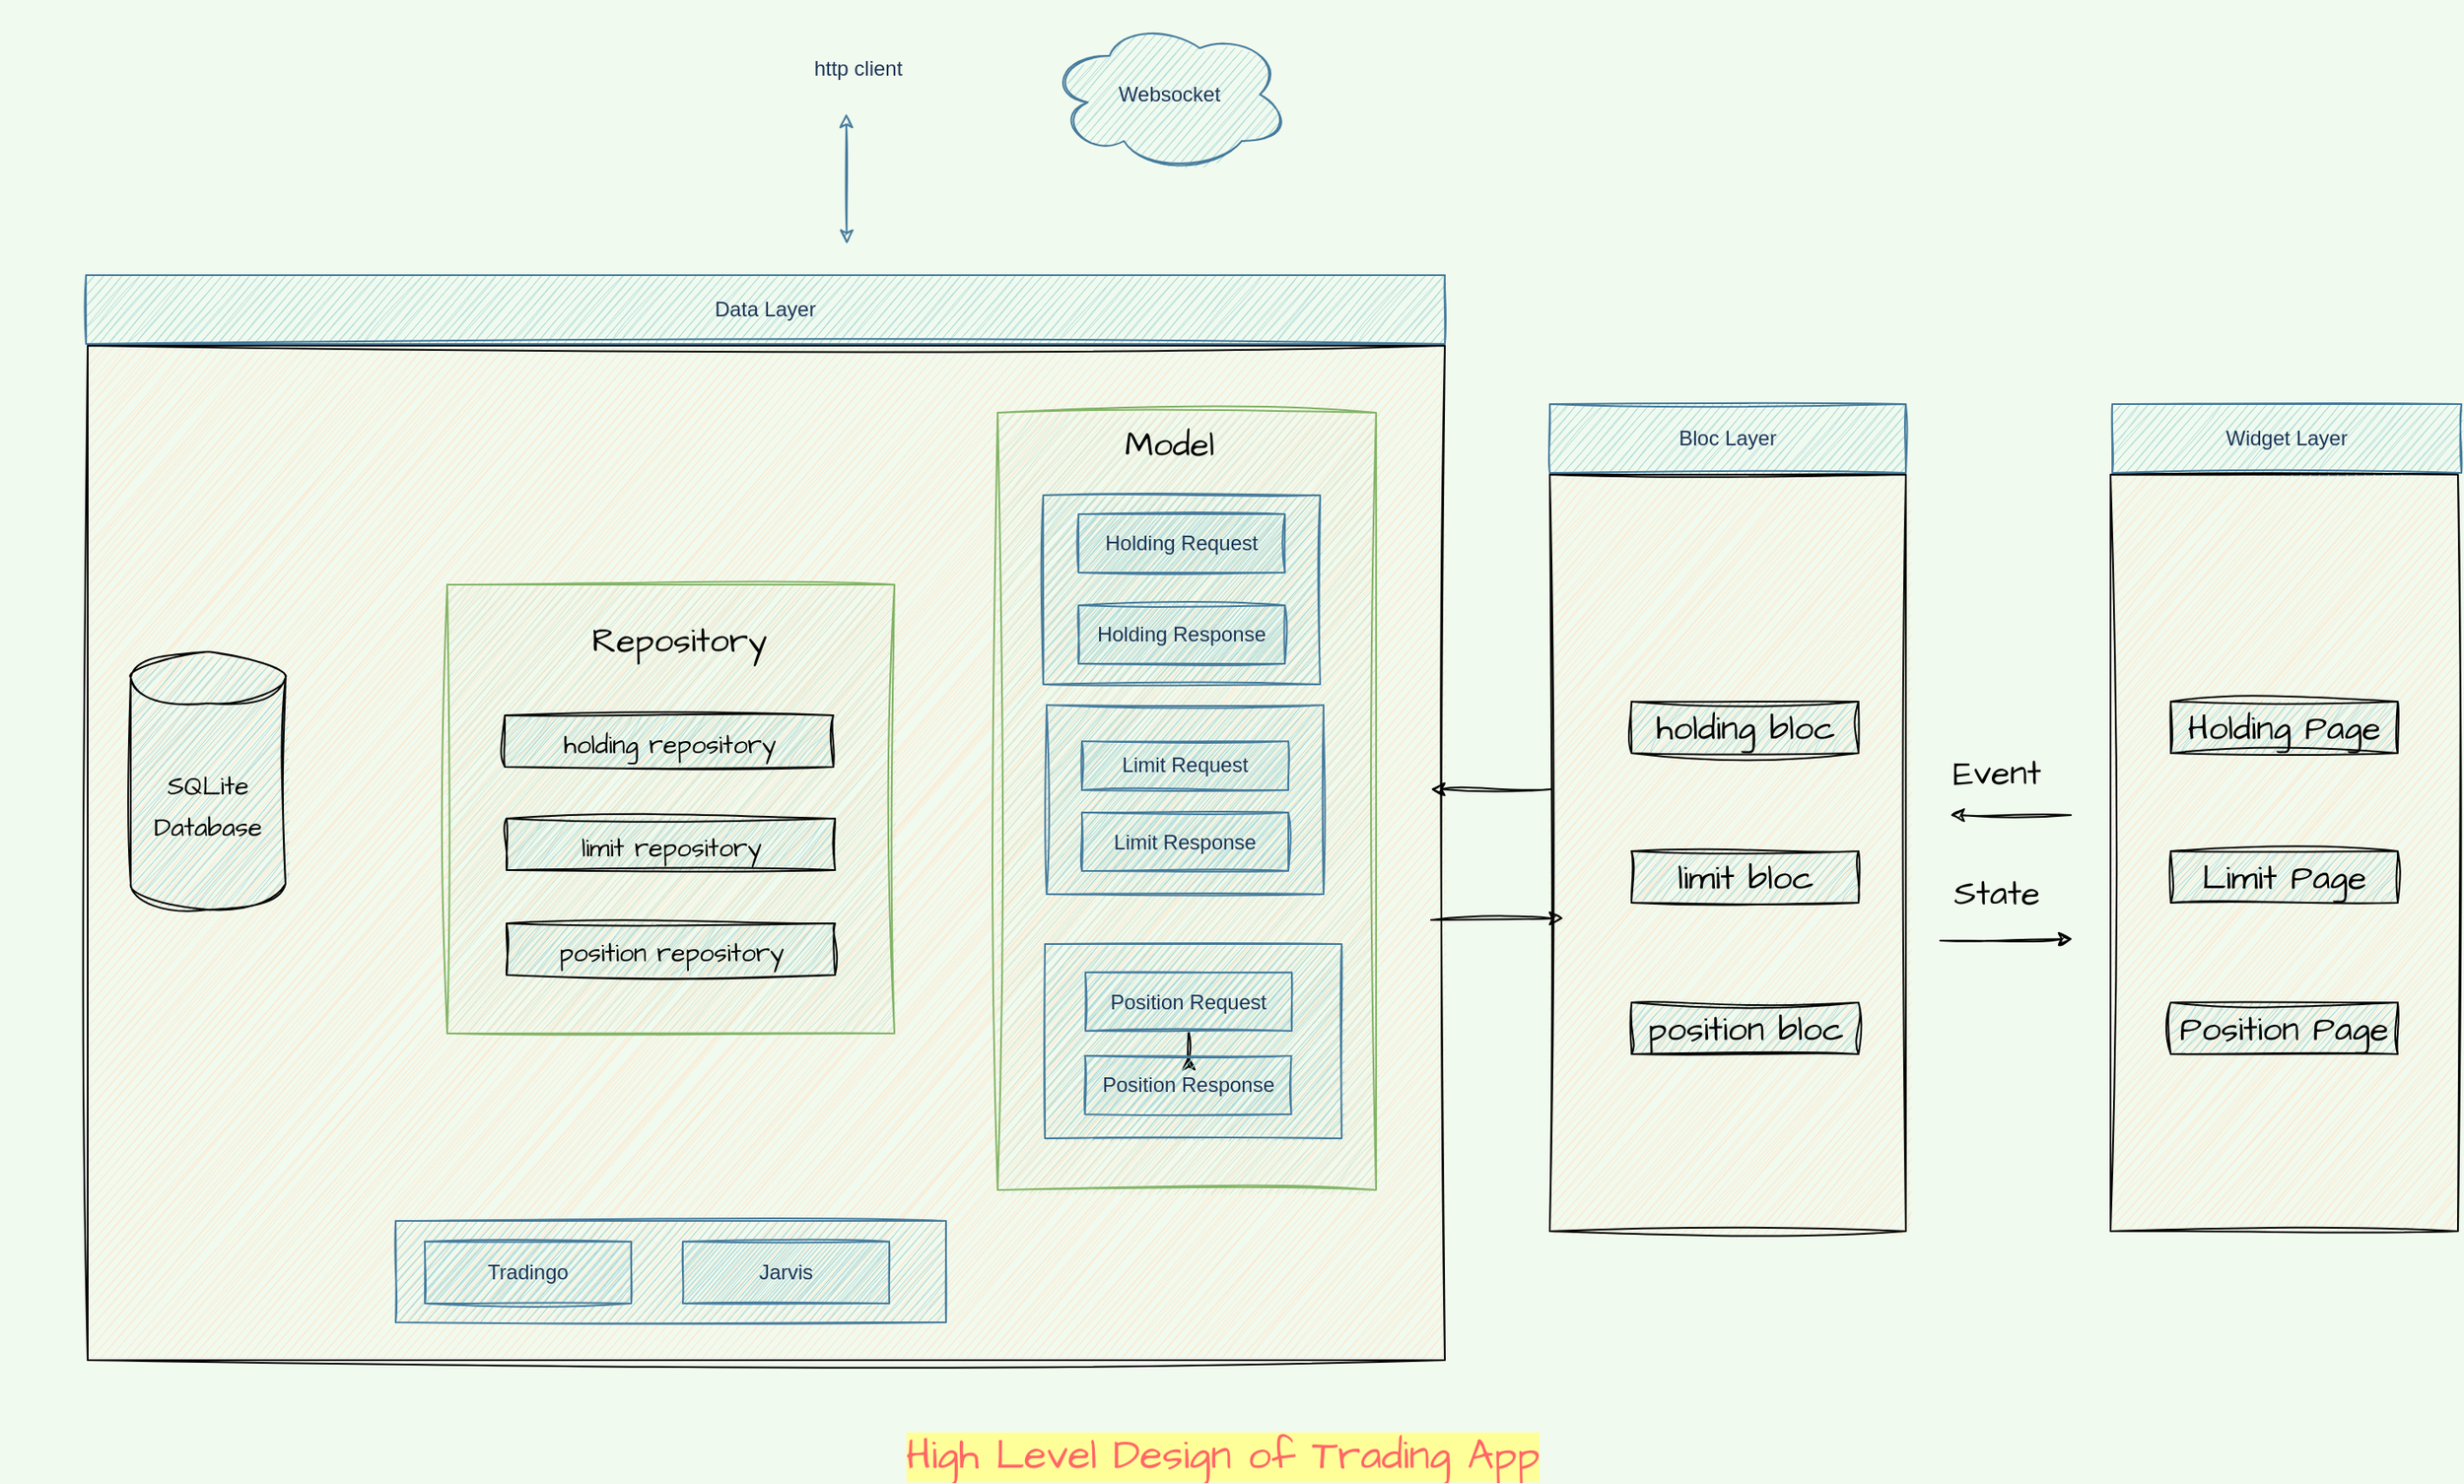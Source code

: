 <mxfile version="21.3.3" type="github">
  <diagram id="k9jgQYV3e8CvBNq1FGnC" name="Page-1">
    <mxGraphModel dx="1793" dy="978" grid="1" gridSize="10" guides="1" tooltips="1" connect="1" arrows="1" fold="1" page="1" pageScale="1" pageWidth="850" pageHeight="1100" background="#F1FAEE" math="0" shadow="0">
      <root>
        <mxCell id="0" />
        <mxCell id="1" parent="0" />
        <mxCell id="6E81scYivjTdyx2A9Fnq-8" value="" style="endArrow=classic;startArrow=classic;html=1;rounded=0;labelBackgroundColor=#F1FAEE;strokeColor=#457B9D;fontColor=#1D3557;sketch=1;exitX=0.5;exitY=1;exitDx=0;exitDy=0;entryX=0.522;entryY=-0.1;entryDx=0;entryDy=0;entryPerimeter=0;" parent="1" edge="1">
          <mxGeometry width="50" height="50" relative="1" as="geometry">
            <mxPoint x="502" y="76" as="sourcePoint" />
            <mxPoint x="502.3" y="152" as="targetPoint" />
          </mxGeometry>
        </mxCell>
        <mxCell id="6E81scYivjTdyx2A9Fnq-23" value="Widget Layer" style="rounded=0;whiteSpace=wrap;html=1;fillColor=#A8DADC;strokeColor=#457B9D;fontColor=#1D3557;sketch=1;" parent="1" vertex="1">
          <mxGeometry x="1238" y="245" width="203" height="40" as="geometry" />
        </mxCell>
        <mxCell id="6E81scYivjTdyx2A9Fnq-25" value="http client" style="rounded=0;whiteSpace=wrap;html=1;fillColor=none;strokeColor=none;fontColor=#1D3557;sketch=1;" parent="1" vertex="1">
          <mxGeometry x="449" y="20" width="120" height="60" as="geometry" />
        </mxCell>
        <mxCell id="6E81scYivjTdyx2A9Fnq-26" value="Websocket" style="ellipse;shape=cloud;whiteSpace=wrap;html=1;fillColor=#A8DADC;strokeColor=#457B9D;fontColor=#1D3557;rounded=0;sketch=1;" parent="1" vertex="1">
          <mxGeometry x="620" y="20" width="140" height="90" as="geometry" />
        </mxCell>
        <mxCell id="6E81scYivjTdyx2A9Fnq-53" value="" style="rounded=0;whiteSpace=wrap;html=1;sketch=1;hachureGap=4;fontFamily=Architects Daughter;fontSource=https%3A%2F%2Ffonts.googleapis.com%2Fcss%3Ffamily%3DArchitects%2BDaughter;fontSize=20;strokeColor=none;fillColor=none;dashed=1;" parent="1" vertex="1">
          <mxGeometry x="10" y="10" width="30" height="30" as="geometry" />
        </mxCell>
        <mxCell id="6E81scYivjTdyx2A9Fnq-60" value="High Level Design of Trading App" style="text;html=1;strokeColor=none;fillColor=none;align=center;verticalAlign=middle;whiteSpace=wrap;rounded=0;dashed=1;labelBackgroundColor=#FFFF99;sketch=1;hachureGap=4;fontFamily=Architects Daughter;fontSource=https%3A%2F%2Ffonts.googleapis.com%2Fcss%3Ffamily%3DArchitects%2BDaughter;fontSize=24;fontColor=#FF6666;" parent="1" vertex="1">
          <mxGeometry x="492" y="842" width="458" height="30" as="geometry" />
        </mxCell>
        <mxCell id="F3TQfuYPn4hS959I6pSN-22" value="" style="rounded=0;whiteSpace=wrap;html=1;sketch=1;hachureGap=4;jiggle=2;curveFitting=1;fontFamily=Architects Daughter;fontSource=https%3A%2F%2Ffonts.googleapis.com%2Fcss%3Ffamily%3DArchitects%2BDaughter;fontSize=20;fillColor=#FFE6CC;" vertex="1" parent="1">
          <mxGeometry x="1237" y="286" width="202" height="440" as="geometry" />
        </mxCell>
        <mxCell id="F3TQfuYPn4hS959I6pSN-27" value="Bloc Layer" style="rounded=0;whiteSpace=wrap;html=1;fillColor=#A8DADC;strokeColor=#457B9D;fontColor=#1D3557;sketch=1;" vertex="1" parent="1">
          <mxGeometry x="911" y="245" width="207" height="40" as="geometry" />
        </mxCell>
        <mxCell id="F3TQfuYPn4hS959I6pSN-28" value="" style="rounded=0;whiteSpace=wrap;html=1;sketch=1;hachureGap=4;jiggle=2;curveFitting=1;fontFamily=Architects Daughter;fontSource=https%3A%2F%2Ffonts.googleapis.com%2Fcss%3Ffamily%3DArchitects%2BDaughter;fontSize=20;fillColor=#FFE6CC;" vertex="1" parent="1">
          <mxGeometry x="911" y="286" width="207" height="440" as="geometry" />
        </mxCell>
        <mxCell id="F3TQfuYPn4hS959I6pSN-29" value="Data Layer" style="rounded=0;whiteSpace=wrap;html=1;fillColor=#A8DADC;strokeColor=#457B9D;fontColor=#1D3557;sketch=1;" vertex="1" parent="1">
          <mxGeometry x="60" y="170" width="790" height="40" as="geometry" />
        </mxCell>
        <mxCell id="F3TQfuYPn4hS959I6pSN-30" value="" style="rounded=0;whiteSpace=wrap;html=1;sketch=1;hachureGap=4;jiggle=2;curveFitting=1;fontFamily=Architects Daughter;fontSource=https%3A%2F%2Ffonts.googleapis.com%2Fcss%3Ffamily%3DArchitects%2BDaughter;fontSize=20;fillColor=#FFE6CC;" vertex="1" parent="1">
          <mxGeometry x="61" y="211" width="789" height="590" as="geometry" />
        </mxCell>
        <mxCell id="F3TQfuYPn4hS959I6pSN-51" value="" style="rounded=0;whiteSpace=wrap;html=1;fillColor=#A8DADC;strokeColor=#457B9D;fontColor=#1D3557;sketch=1;" vertex="1" parent="1">
          <mxGeometry x="240" y="720" width="320" height="59" as="geometry" />
        </mxCell>
        <mxCell id="F3TQfuYPn4hS959I6pSN-54" value="Tradingo " style="rounded=0;whiteSpace=wrap;html=1;fillColor=#A8DADC;strokeColor=#457B9D;fontColor=#1D3557;sketch=1;" vertex="1" parent="1">
          <mxGeometry x="257" y="732" width="120" height="36" as="geometry" />
        </mxCell>
        <mxCell id="F3TQfuYPn4hS959I6pSN-63" value="Jarvis" style="rounded=0;whiteSpace=wrap;html=1;fillColor=#A8DADC;strokeColor=#457B9D;fontColor=#1D3557;sketch=1;" vertex="1" parent="1">
          <mxGeometry x="407" y="732" width="120" height="36" as="geometry" />
        </mxCell>
        <mxCell id="F3TQfuYPn4hS959I6pSN-70" value="" style="endArrow=classic;html=1;rounded=0;sketch=1;hachureGap=4;jiggle=2;curveFitting=1;fontFamily=Architects Daughter;fontSource=https%3A%2F%2Ffonts.googleapis.com%2Fcss%3Ffamily%3DArchitects%2BDaughter;fontSize=16;" edge="1" parent="1">
          <mxGeometry width="50" height="50" relative="1" as="geometry">
            <mxPoint x="842" y="545" as="sourcePoint" />
            <mxPoint x="919" y="544" as="targetPoint" />
          </mxGeometry>
        </mxCell>
        <mxCell id="F3TQfuYPn4hS959I6pSN-71" value="" style="endArrow=classic;html=1;rounded=0;sketch=1;hachureGap=4;jiggle=2;curveFitting=1;fontFamily=Architects Daughter;fontSource=https%3A%2F%2Ffonts.googleapis.com%2Fcss%3Ffamily%3DArchitects%2BDaughter;fontSize=16;entryX=1.015;entryY=0.34;entryDx=0;entryDy=0;entryPerimeter=0;" edge="1" parent="1">
          <mxGeometry width="50" height="50" relative="1" as="geometry">
            <mxPoint x="912" y="469" as="sourcePoint" />
            <mxPoint x="841.75" y="469" as="targetPoint" />
          </mxGeometry>
        </mxCell>
        <mxCell id="F3TQfuYPn4hS959I6pSN-72" value="" style="endArrow=classic;html=1;rounded=0;sketch=1;hachureGap=4;jiggle=2;curveFitting=1;fontFamily=Architects Daughter;fontSource=https%3A%2F%2Ffonts.googleapis.com%2Fcss%3Ffamily%3DArchitects%2BDaughter;fontSize=16;" edge="1" parent="1">
          <mxGeometry width="50" height="50" relative="1" as="geometry">
            <mxPoint x="1138" y="557" as="sourcePoint" />
            <mxPoint x="1215" y="556" as="targetPoint" />
          </mxGeometry>
        </mxCell>
        <mxCell id="F3TQfuYPn4hS959I6pSN-73" value="" style="endArrow=classic;html=1;rounded=0;sketch=1;hachureGap=4;jiggle=2;curveFitting=1;fontFamily=Architects Daughter;fontSource=https%3A%2F%2Ffonts.googleapis.com%2Fcss%3Ffamily%3DArchitects%2BDaughter;fontSize=16;entryX=1.015;entryY=0.34;entryDx=0;entryDy=0;entryPerimeter=0;" edge="1" parent="1">
          <mxGeometry width="50" height="50" relative="1" as="geometry">
            <mxPoint x="1214" y="484" as="sourcePoint" />
            <mxPoint x="1143.75" y="484" as="targetPoint" />
          </mxGeometry>
        </mxCell>
        <mxCell id="F3TQfuYPn4hS959I6pSN-75" value="Event" style="text;html=1;strokeColor=none;fillColor=none;align=center;verticalAlign=middle;whiteSpace=wrap;rounded=0;fontSize=20;fontFamily=Architects Daughter;" vertex="1" parent="1">
          <mxGeometry x="1141" y="444" width="60" height="30" as="geometry" />
        </mxCell>
        <mxCell id="F3TQfuYPn4hS959I6pSN-76" value="State" style="text;html=1;strokeColor=none;fillColor=none;align=center;verticalAlign=middle;whiteSpace=wrap;rounded=0;fontSize=20;fontFamily=Architects Daughter;" vertex="1" parent="1">
          <mxGeometry x="1141" y="514" width="60" height="30" as="geometry" />
        </mxCell>
        <mxCell id="F3TQfuYPn4hS959I6pSN-78" value="limit bloc" style="rounded=0;whiteSpace=wrap;html=1;sketch=1;hachureGap=4;jiggle=2;curveFitting=1;fontFamily=Architects Daughter;fontSource=https%3A%2F%2Ffonts.googleapis.com%2Fcss%3Ffamily%3DArchitects%2BDaughter;fontSize=20;fillColor=#A8DADC;" vertex="1" parent="1">
          <mxGeometry x="958.5" y="505" width="132" height="30" as="geometry" />
        </mxCell>
        <mxCell id="F3TQfuYPn4hS959I6pSN-79" value="holding bloc" style="rounded=0;whiteSpace=wrap;html=1;sketch=1;hachureGap=4;jiggle=2;curveFitting=1;fontFamily=Architects Daughter;fontSource=https%3A%2F%2Ffonts.googleapis.com%2Fcss%3Ffamily%3DArchitects%2BDaughter;fontSize=20;fillColor=#A8DADC;" vertex="1" parent="1">
          <mxGeometry x="958.5" y="418" width="132" height="30" as="geometry" />
        </mxCell>
        <mxCell id="F3TQfuYPn4hS959I6pSN-80" value="position bloc" style="rounded=0;whiteSpace=wrap;html=1;sketch=1;hachureGap=4;jiggle=2;curveFitting=1;fontFamily=Architects Daughter;fontSource=https%3A%2F%2Ffonts.googleapis.com%2Fcss%3Ffamily%3DArchitects%2BDaughter;fontSize=20;fillColor=#A8DADC;" vertex="1" parent="1">
          <mxGeometry x="958.5" y="593" width="132" height="30" as="geometry" />
        </mxCell>
        <mxCell id="F3TQfuYPn4hS959I6pSN-83" value="Limit Page" style="rounded=0;whiteSpace=wrap;html=1;sketch=1;hachureGap=4;jiggle=2;curveFitting=1;fontFamily=Architects Daughter;fontSource=https%3A%2F%2Ffonts.googleapis.com%2Fcss%3Ffamily%3DArchitects%2BDaughter;fontSize=20;fillColor=#A8DADC;" vertex="1" parent="1">
          <mxGeometry x="1272" y="505" width="132" height="30" as="geometry" />
        </mxCell>
        <mxCell id="F3TQfuYPn4hS959I6pSN-84" value="Holding Page" style="rounded=0;whiteSpace=wrap;html=1;sketch=1;hachureGap=4;jiggle=2;curveFitting=1;fontFamily=Architects Daughter;fontSource=https%3A%2F%2Ffonts.googleapis.com%2Fcss%3Ffamily%3DArchitects%2BDaughter;fontSize=20;fillColor=#A8DADC;" vertex="1" parent="1">
          <mxGeometry x="1272" y="418" width="132" height="30" as="geometry" />
        </mxCell>
        <mxCell id="F3TQfuYPn4hS959I6pSN-85" value="Position Page" style="rounded=0;whiteSpace=wrap;html=1;sketch=1;hachureGap=4;jiggle=2;curveFitting=1;fontFamily=Architects Daughter;fontSource=https%3A%2F%2Ffonts.googleapis.com%2Fcss%3Ffamily%3DArchitects%2BDaughter;fontSize=20;fillColor=#A8DADC;" vertex="1" parent="1">
          <mxGeometry x="1272" y="593" width="132" height="30" as="geometry" />
        </mxCell>
        <mxCell id="F3TQfuYPn4hS959I6pSN-95" value="&lt;font style=&quot;font-size: 15px;&quot;&gt;SQLite&lt;br&gt;Database&lt;/font&gt;" style="shape=cylinder3;whiteSpace=wrap;html=1;boundedLbl=1;backgroundOutline=1;size=15;sketch=1;hachureGap=4;jiggle=2;curveFitting=1;fontFamily=Architects Daughter;fontSource=https%3A%2F%2Ffonts.googleapis.com%2Fcss%3Ffamily%3DArchitects%2BDaughter;fontSize=20;fillColor=#A8DADC;" vertex="1" parent="1">
          <mxGeometry x="86" y="389" width="90" height="150" as="geometry" />
        </mxCell>
        <mxCell id="F3TQfuYPn4hS959I6pSN-111" value="" style="rounded=0;whiteSpace=wrap;html=1;sketch=1;hachureGap=4;jiggle=2;curveFitting=1;fontFamily=Architects Daughter;fontSource=https%3A%2F%2Ffonts.googleapis.com%2Fcss%3Ffamily%3DArchitects%2BDaughter;fontSize=20;fillColor=#d5e8d4;strokeColor=#82b366;" vertex="1" parent="1">
          <mxGeometry x="590" y="250" width="220" height="452" as="geometry" />
        </mxCell>
        <mxCell id="F3TQfuYPn4hS959I6pSN-112" value="" style="rounded=0;whiteSpace=wrap;html=1;fillColor=#A8DADC;strokeColor=#457B9D;fontColor=#1D3557;sketch=1;" vertex="1" parent="1">
          <mxGeometry x="616.5" y="298" width="161" height="110" as="geometry" />
        </mxCell>
        <mxCell id="F3TQfuYPn4hS959I6pSN-113" value="" style="rounded=0;whiteSpace=wrap;html=1;fillColor=#A8DADC;strokeColor=#457B9D;fontColor=#1D3557;sketch=1;" vertex="1" parent="1">
          <mxGeometry x="618.5" y="420" width="161" height="110" as="geometry" />
        </mxCell>
        <mxCell id="F3TQfuYPn4hS959I6pSN-114" value="" style="rounded=0;whiteSpace=wrap;html=1;fillColor=#A8DADC;strokeColor=#457B9D;fontColor=#1D3557;sketch=1;" vertex="1" parent="1">
          <mxGeometry x="617.5" y="559" width="172.5" height="113" as="geometry" />
        </mxCell>
        <mxCell id="F3TQfuYPn4hS959I6pSN-115" value="Holding Request" style="rounded=0;whiteSpace=wrap;html=1;fillColor=#A8DADC;strokeColor=#457B9D;fontColor=#1D3557;sketch=1;" vertex="1" parent="1">
          <mxGeometry x="637" y="309" width="120" height="34" as="geometry" />
        </mxCell>
        <mxCell id="F3TQfuYPn4hS959I6pSN-116" value="Holding Response" style="rounded=0;whiteSpace=wrap;html=1;fillColor=#A8DADC;strokeColor=#457B9D;fontColor=#1D3557;sketch=1;" vertex="1" parent="1">
          <mxGeometry x="637" y="362" width="120" height="34" as="geometry" />
        </mxCell>
        <mxCell id="F3TQfuYPn4hS959I6pSN-117" value="Limit Request" style="rounded=0;whiteSpace=wrap;html=1;fillColor=#A8DADC;strokeColor=#457B9D;fontColor=#1D3557;sketch=1;" vertex="1" parent="1">
          <mxGeometry x="639" y="441" width="120" height="28.5" as="geometry" />
        </mxCell>
        <mxCell id="F3TQfuYPn4hS959I6pSN-118" value="Limit Response" style="rounded=0;whiteSpace=wrap;html=1;fillColor=#A8DADC;strokeColor=#457B9D;fontColor=#1D3557;sketch=1;" vertex="1" parent="1">
          <mxGeometry x="639" y="482.5" width="120" height="34" as="geometry" />
        </mxCell>
        <mxCell id="F3TQfuYPn4hS959I6pSN-140" value="" style="edgeStyle=orthogonalEdgeStyle;rounded=0;sketch=1;hachureGap=4;jiggle=2;curveFitting=1;orthogonalLoop=1;jettySize=auto;html=1;fontFamily=Architects Daughter;fontSource=https%3A%2F%2Ffonts.googleapis.com%2Fcss%3Ffamily%3DArchitects%2BDaughter;fontSize=16;" edge="1" parent="1" source="F3TQfuYPn4hS959I6pSN-122" target="F3TQfuYPn4hS959I6pSN-134">
          <mxGeometry relative="1" as="geometry" />
        </mxCell>
        <mxCell id="F3TQfuYPn4hS959I6pSN-122" value="Position Request " style="rounded=0;whiteSpace=wrap;html=1;fillColor=#A8DADC;strokeColor=#457B9D;fontColor=#1D3557;sketch=1;" vertex="1" parent="1">
          <mxGeometry x="641" y="575.5" width="120" height="34" as="geometry" />
        </mxCell>
        <mxCell id="F3TQfuYPn4hS959I6pSN-123" value="" style="rounded=0;whiteSpace=wrap;html=1;sketch=1;hachureGap=4;jiggle=2;curveFitting=1;fontFamily=Architects Daughter;fontSource=https%3A%2F%2Ffonts.googleapis.com%2Fcss%3Ffamily%3DArchitects%2BDaughter;fontSize=20;fillColor=#d5e8d4;strokeColor=#82b366;" vertex="1" parent="1">
          <mxGeometry x="270" y="350" width="260" height="261" as="geometry" />
        </mxCell>
        <mxCell id="F3TQfuYPn4hS959I6pSN-124" value="&lt;font style=&quot;font-size: 15px;&quot;&gt;holding repository&lt;/font&gt;" style="rounded=0;whiteSpace=wrap;html=1;sketch=1;hachureGap=4;jiggle=2;curveFitting=1;fontFamily=Architects Daughter;fontSource=https%3A%2F%2Ffonts.googleapis.com%2Fcss%3Ffamily%3DArchitects%2BDaughter;fontSize=20;fillColor=#A8DADC;" vertex="1" parent="1">
          <mxGeometry x="303.5" y="426" width="191" height="30" as="geometry" />
        </mxCell>
        <mxCell id="F3TQfuYPn4hS959I6pSN-125" value="&lt;font style=&quot;font-size: 15px;&quot;&gt;limit repository&lt;/font&gt;" style="rounded=0;whiteSpace=wrap;html=1;sketch=1;hachureGap=4;jiggle=2;curveFitting=1;fontFamily=Architects Daughter;fontSource=https%3A%2F%2Ffonts.googleapis.com%2Fcss%3Ffamily%3DArchitects%2BDaughter;fontSize=20;fillColor=#A8DADC;" vertex="1" parent="1">
          <mxGeometry x="304.5" y="486" width="191" height="30" as="geometry" />
        </mxCell>
        <mxCell id="F3TQfuYPn4hS959I6pSN-126" value="&lt;font style=&quot;font-size: 15px;&quot;&gt;position repository&lt;/font&gt;" style="rounded=0;whiteSpace=wrap;html=1;sketch=1;hachureGap=4;jiggle=2;curveFitting=1;fontFamily=Architects Daughter;fontSource=https%3A%2F%2Ffonts.googleapis.com%2Fcss%3Ffamily%3DArchitects%2BDaughter;fontSize=20;fillColor=#A8DADC;" vertex="1" parent="1">
          <mxGeometry x="304.5" y="547" width="191" height="30" as="geometry" />
        </mxCell>
        <mxCell id="F3TQfuYPn4hS959I6pSN-133" value="Repository" style="text;html=1;strokeColor=none;fillColor=none;align=center;verticalAlign=middle;whiteSpace=wrap;rounded=0;fontSize=20;fontFamily=Architects Daughter;" vertex="1" parent="1">
          <mxGeometry x="375" y="367" width="60" height="30" as="geometry" />
        </mxCell>
        <mxCell id="F3TQfuYPn4hS959I6pSN-134" value="Position Response " style="rounded=0;whiteSpace=wrap;html=1;fillColor=#A8DADC;strokeColor=#457B9D;fontColor=#1D3557;sketch=1;" vertex="1" parent="1">
          <mxGeometry x="640.75" y="624" width="120" height="34" as="geometry" />
        </mxCell>
        <mxCell id="F3TQfuYPn4hS959I6pSN-138" value="Model" style="text;html=1;strokeColor=none;fillColor=none;align=center;verticalAlign=middle;whiteSpace=wrap;rounded=0;fontSize=20;fontFamily=Architects Daughter;" vertex="1" parent="1">
          <mxGeometry x="660" y="253" width="60" height="30" as="geometry" />
        </mxCell>
      </root>
    </mxGraphModel>
  </diagram>
</mxfile>
